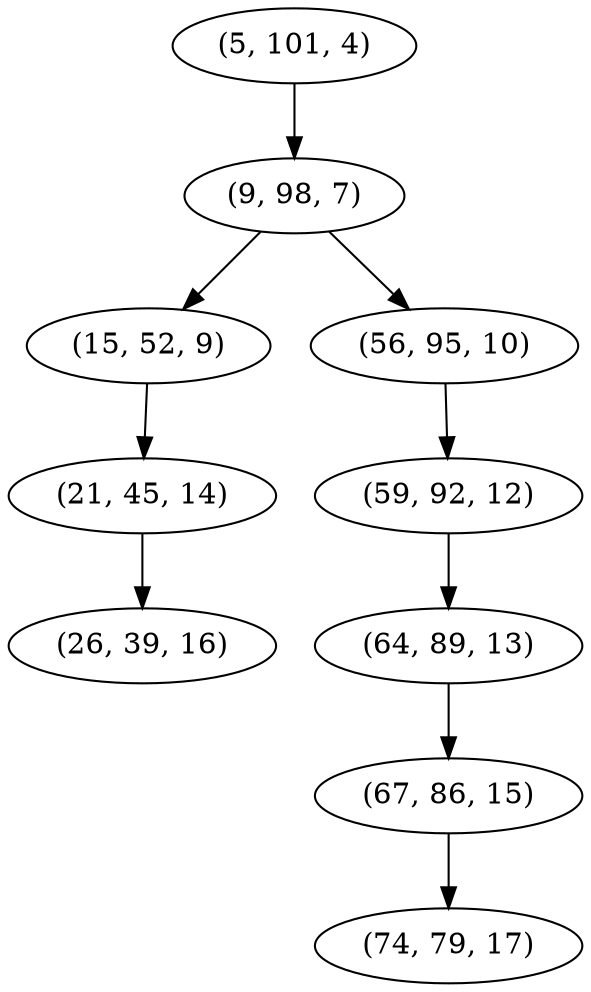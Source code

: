 digraph tree {
    "(5, 101, 4)";
    "(9, 98, 7)";
    "(15, 52, 9)";
    "(21, 45, 14)";
    "(26, 39, 16)";
    "(56, 95, 10)";
    "(59, 92, 12)";
    "(64, 89, 13)";
    "(67, 86, 15)";
    "(74, 79, 17)";
    "(5, 101, 4)" -> "(9, 98, 7)";
    "(9, 98, 7)" -> "(15, 52, 9)";
    "(9, 98, 7)" -> "(56, 95, 10)";
    "(15, 52, 9)" -> "(21, 45, 14)";
    "(21, 45, 14)" -> "(26, 39, 16)";
    "(56, 95, 10)" -> "(59, 92, 12)";
    "(59, 92, 12)" -> "(64, 89, 13)";
    "(64, 89, 13)" -> "(67, 86, 15)";
    "(67, 86, 15)" -> "(74, 79, 17)";
}
